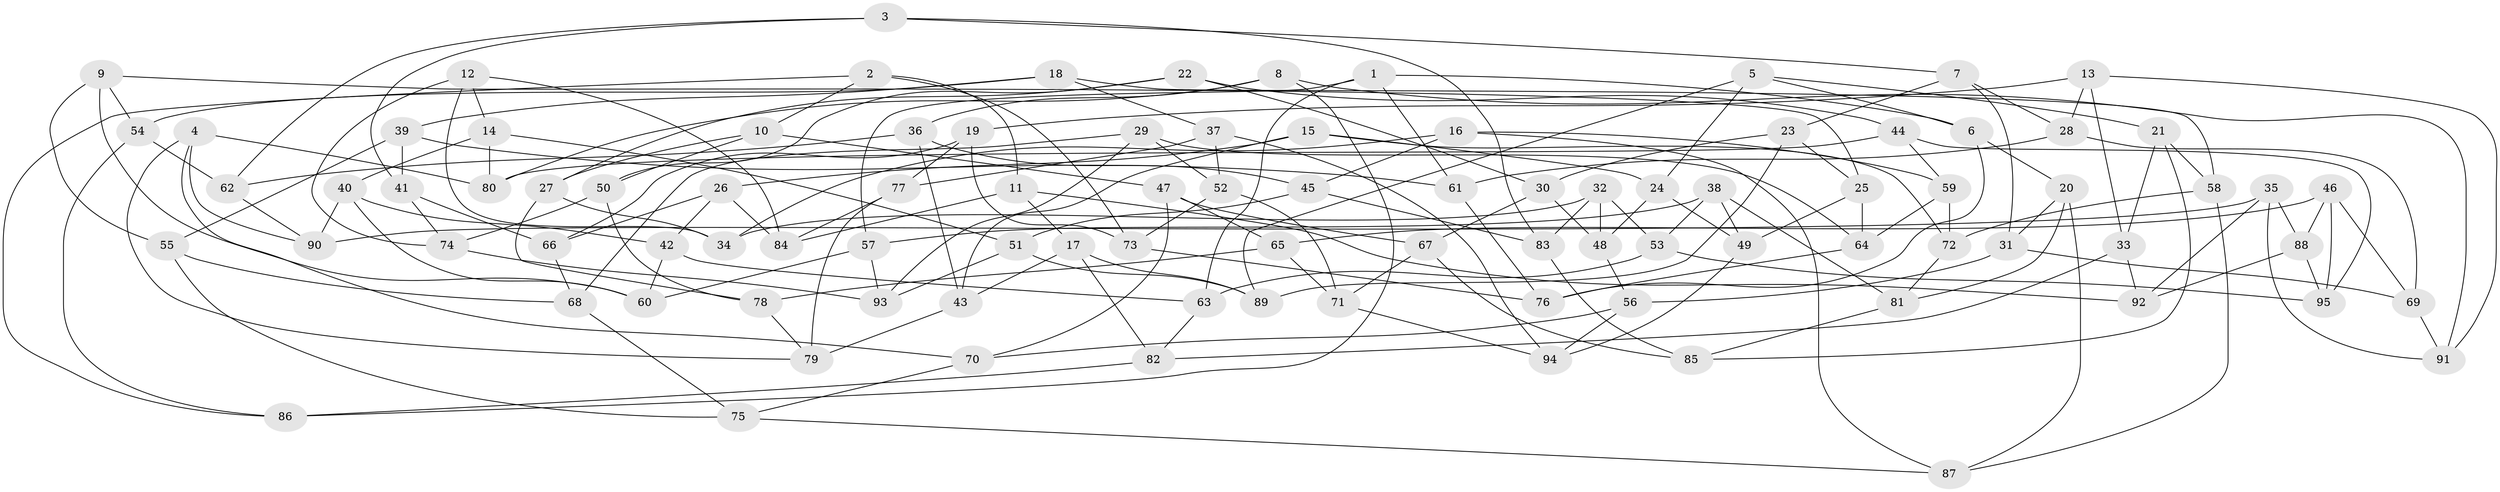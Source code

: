 // Generated by graph-tools (version 1.1) at 2025/27/03/09/25 03:27:02]
// undirected, 95 vertices, 190 edges
graph export_dot {
graph [start="1"]
  node [color=gray90,style=filled];
  1;
  2;
  3;
  4;
  5;
  6;
  7;
  8;
  9;
  10;
  11;
  12;
  13;
  14;
  15;
  16;
  17;
  18;
  19;
  20;
  21;
  22;
  23;
  24;
  25;
  26;
  27;
  28;
  29;
  30;
  31;
  32;
  33;
  34;
  35;
  36;
  37;
  38;
  39;
  40;
  41;
  42;
  43;
  44;
  45;
  46;
  47;
  48;
  49;
  50;
  51;
  52;
  53;
  54;
  55;
  56;
  57;
  58;
  59;
  60;
  61;
  62;
  63;
  64;
  65;
  66;
  67;
  68;
  69;
  70;
  71;
  72;
  73;
  74;
  75;
  76;
  77;
  78;
  79;
  80;
  81;
  82;
  83;
  84;
  85;
  86;
  87;
  88;
  89;
  90;
  91;
  92;
  93;
  94;
  95;
  1 -- 57;
  1 -- 63;
  1 -- 6;
  1 -- 61;
  2 -- 73;
  2 -- 86;
  2 -- 10;
  2 -- 11;
  3 -- 62;
  3 -- 7;
  3 -- 41;
  3 -- 83;
  4 -- 80;
  4 -- 70;
  4 -- 90;
  4 -- 79;
  5 -- 89;
  5 -- 6;
  5 -- 21;
  5 -- 24;
  6 -- 20;
  6 -- 76;
  7 -- 31;
  7 -- 23;
  7 -- 28;
  8 -- 36;
  8 -- 91;
  8 -- 86;
  8 -- 80;
  9 -- 60;
  9 -- 54;
  9 -- 25;
  9 -- 55;
  10 -- 50;
  10 -- 27;
  10 -- 47;
  11 -- 92;
  11 -- 17;
  11 -- 84;
  12 -- 74;
  12 -- 14;
  12 -- 84;
  12 -- 34;
  13 -- 91;
  13 -- 33;
  13 -- 19;
  13 -- 28;
  14 -- 51;
  14 -- 80;
  14 -- 40;
  15 -- 24;
  15 -- 72;
  15 -- 26;
  15 -- 43;
  16 -- 34;
  16 -- 45;
  16 -- 59;
  16 -- 87;
  17 -- 43;
  17 -- 89;
  17 -- 82;
  18 -- 54;
  18 -- 58;
  18 -- 39;
  18 -- 37;
  19 -- 73;
  19 -- 66;
  19 -- 77;
  20 -- 87;
  20 -- 31;
  20 -- 81;
  21 -- 85;
  21 -- 58;
  21 -- 33;
  22 -- 30;
  22 -- 50;
  22 -- 27;
  22 -- 44;
  23 -- 89;
  23 -- 25;
  23 -- 30;
  24 -- 48;
  24 -- 49;
  25 -- 49;
  25 -- 64;
  26 -- 66;
  26 -- 84;
  26 -- 42;
  27 -- 34;
  27 -- 78;
  28 -- 69;
  28 -- 61;
  29 -- 68;
  29 -- 52;
  29 -- 93;
  29 -- 64;
  30 -- 67;
  30 -- 48;
  31 -- 69;
  31 -- 56;
  32 -- 48;
  32 -- 34;
  32 -- 83;
  32 -- 53;
  33 -- 82;
  33 -- 92;
  35 -- 88;
  35 -- 90;
  35 -- 91;
  35 -- 92;
  36 -- 62;
  36 -- 43;
  36 -- 45;
  37 -- 77;
  37 -- 52;
  37 -- 94;
  38 -- 49;
  38 -- 53;
  38 -- 57;
  38 -- 81;
  39 -- 55;
  39 -- 41;
  39 -- 61;
  40 -- 60;
  40 -- 42;
  40 -- 90;
  41 -- 66;
  41 -- 74;
  42 -- 63;
  42 -- 60;
  43 -- 79;
  44 -- 95;
  44 -- 59;
  44 -- 80;
  45 -- 83;
  45 -- 51;
  46 -- 65;
  46 -- 95;
  46 -- 69;
  46 -- 88;
  47 -- 65;
  47 -- 70;
  47 -- 67;
  48 -- 56;
  49 -- 94;
  50 -- 74;
  50 -- 78;
  51 -- 89;
  51 -- 93;
  52 -- 73;
  52 -- 71;
  53 -- 63;
  53 -- 95;
  54 -- 86;
  54 -- 62;
  55 -- 75;
  55 -- 68;
  56 -- 70;
  56 -- 94;
  57 -- 93;
  57 -- 60;
  58 -- 72;
  58 -- 87;
  59 -- 72;
  59 -- 64;
  61 -- 76;
  62 -- 90;
  63 -- 82;
  64 -- 76;
  65 -- 71;
  65 -- 78;
  66 -- 68;
  67 -- 71;
  67 -- 85;
  68 -- 75;
  69 -- 91;
  70 -- 75;
  71 -- 94;
  72 -- 81;
  73 -- 76;
  74 -- 93;
  75 -- 87;
  77 -- 79;
  77 -- 84;
  78 -- 79;
  81 -- 85;
  82 -- 86;
  83 -- 85;
  88 -- 92;
  88 -- 95;
}
